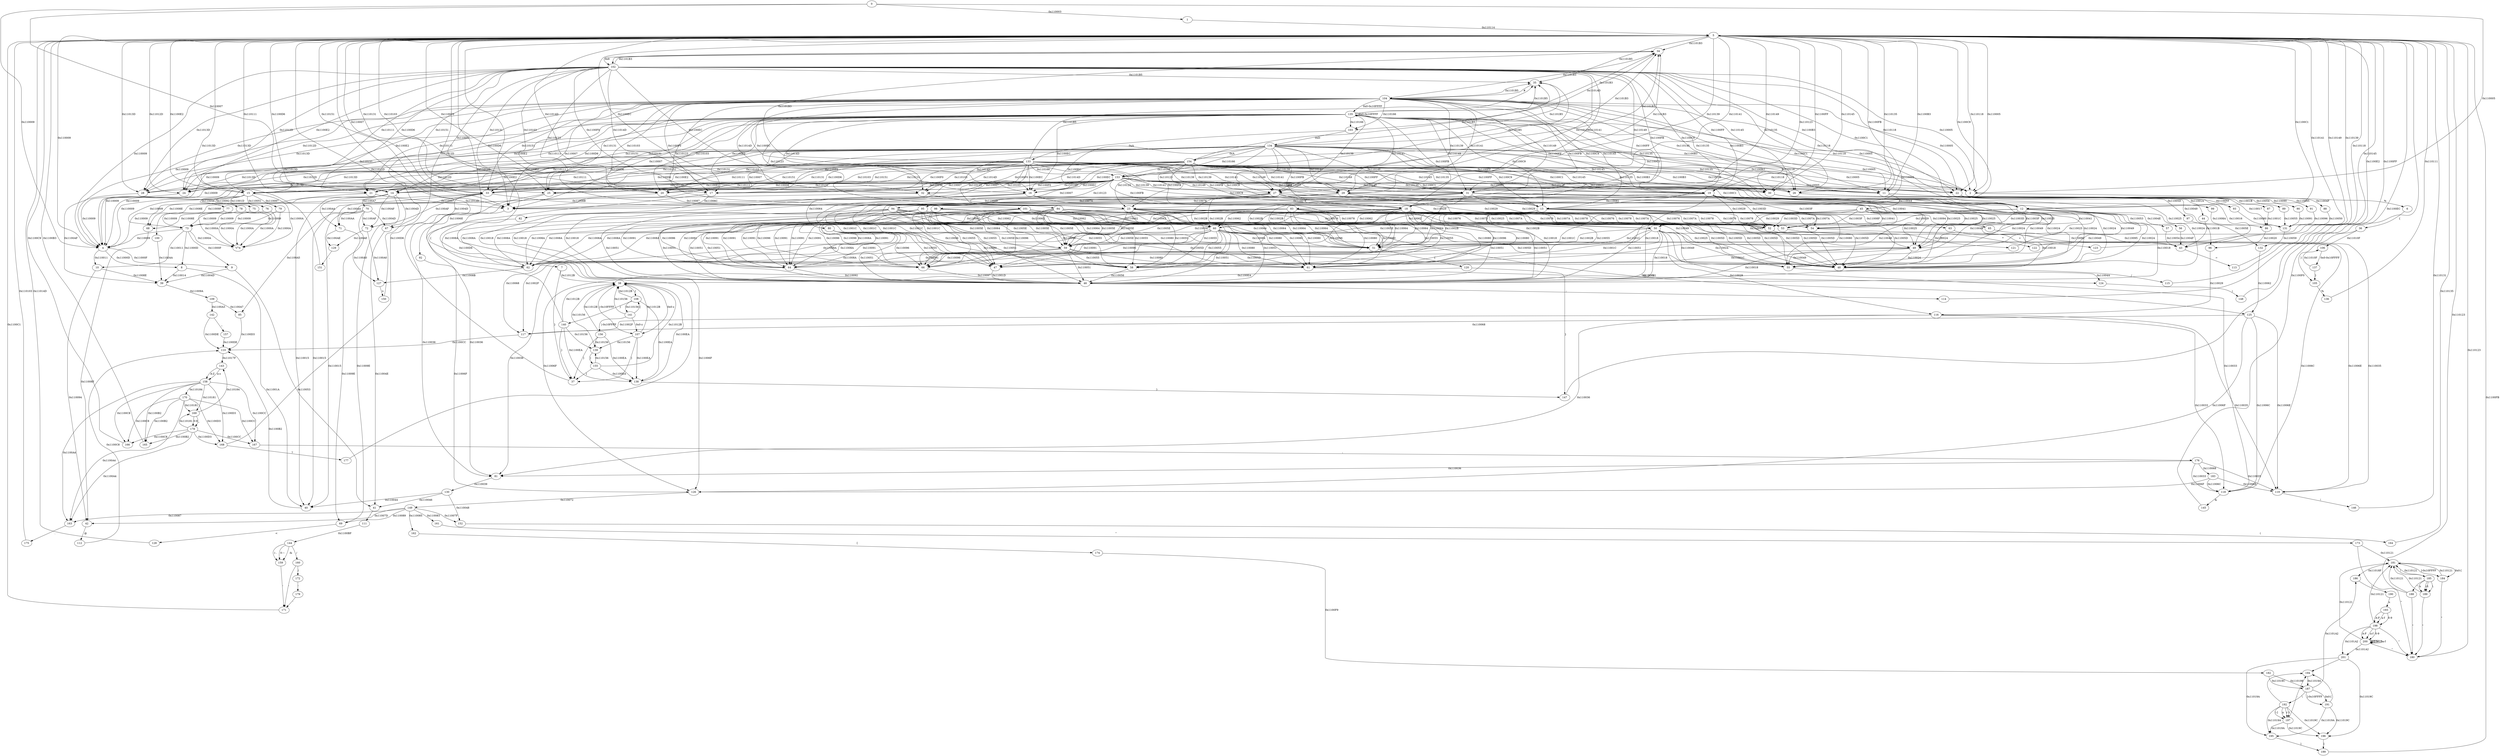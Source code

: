 digraph fa {
  state0 [label="0"];
  state0 -> state1 [label="0x110003"];
  state1 [label="1"];
  state1 -> state5 [label="0x110114"];
  state5 [label="5"];
  state5 -> state2 [label="0x110005"];
  state2 [label="2"];
  state2 -> state6 [label="%"];
  state6 [label="6"];
  state6 -> state36 [label="{"];
  state36 [label="36"];
  state36 -> state105 [label="}"];
  state105 [label="105"];
  state105 -> state136 [label="%"];
  state136 [label="136"];
  state136 -> state5 [label="0x110111"];
  state36 -> state106 [label="0x11010F"];
  state106 [label="106"];
  state106 -> state137 [label="0x0-0x10FFFF"];
  state137 [label="137"];
  state137 -> state105 [label="}"];
  state137 -> state106 [label="0x11010F"];
  state5 -> state3 [label="0x110007"];
  state3 [label="3"];
  state3 -> state7 [label="{"];
  state7 [label="7"];
  state7 -> state37 [label="}"];
  state37 [label="37"];
  state37 -> state5 [label="0x11012D"];
  state7 -> state38 [label="0x11012B"];
  state38 [label="38"];
  state38 -> state107 [label="0x0-z"];
  state107 [label="107"];
  state107 -> state37 [label="}"];
  state107 -> state138 [label="0x1100EA"];
  state138 [label="138"];
  state138 -> state147 [label="}"];
  state147 [label="147"];
  state147 -> state5 [label="0x1100EC"];
  state138 -> state38 [label="0x1100EA"];
  state107 -> state38 [label="0x11012B"];
  state107 -> state139 [label="0x110156"];
  state139 [label="139"];
  state139 -> state155 [label="}"];
  state155 [label="155"];
  state155 -> state37 [label="}"];
  state155 -> state138 [label="0x1100EA"];
  state155 -> state38 [label="0x11012B"];
  state155 -> state139 [label="0x110156"];
  state139 -> state38 [label="0x110156"];
  state38 -> state108 [label="{"];
  state108 [label="108"];
  state108 -> state140 [label="}"];
  state140 [label="140"];
  state140 -> state37 [label="}"];
  state140 -> state138 [label="0x1100EA"];
  state140 -> state38 [label="0x11012B"];
  state140 -> state5 [label="0x11012D"];
  state140 -> state139 [label="0x110156"];
  state108 -> state138 [label="0x1100EA"];
  state108 -> state38 [label="0x11012B"];
  state108 -> state141 [label="0x110156"];
  state141 [label="141"];
  state141 -> state107 [label="0x0-z"];
  state141 -> state108 [label="{"];
  state141 -> state156 [label="|-0x10FFFF"];
  state156 [label="156"];
  state156 -> state37 [label="}"];
  state156 -> state138 [label="0x1100EA"];
  state156 -> state38 [label="0x11012B"];
  state156 -> state139 [label="0x110156"];
  state141 -> state38 [label="0x110156"];
  state38 -> state107 [label="|-0x10FFFF"];
  state5 -> state4 [label="0x110009"];
  state4 [label="4"];
  state4 -> state8 [label="0x11000D"];
  state8 [label="8"];
  state8 -> state39 [label="0x110014"];
  state39 [label="39"];
  state39 -> state109 [label="0x11009A"];
  state109 [label="109"];
  state109 -> state142 [label="0x1100A3"];
  state142 [label="142"];
  state142 -> state157 [label="_"];
  state157 [label="157"];
  state157 -> state110 [label="0x1100DE"];
  state110 [label="110"];
  state110 -> state143 [label="0x11017F"];
  state143 [label="143"];
  state143 -> state158 [label="A-Z"];
  state158 [label="158"];
  state158 -> state163 [label="0x1100A4"];
  state163 [label="163"];
  state163 -> state175 [label="."];
  state175 [label="175"];
  state175 -> state5 [label="0x110103"];
  state158 -> state165 [label="0x1100B2"];
  state165 [label="165"];
  state165 -> state5 [label="0x1100B3"];
  state158 -> state166 [label="0x1100C8"];
  state166 [label="166"];
  state166 -> state5 [label="0x1100C9"];
  state158 -> state167 [label="0x1100CC"];
  state167 [label="167"];
  state167 -> state176 [label=":"];
  state176 [label="176"];
  state176 -> state118 [label="0x110033"];
  state118 [label="118"];
  state118 -> state145 [label="&"];
  state145 [label="145"];
  state145 -> state5 [label="0x1100F0"];
  state176 -> state119 [label="0x110035"];
  state119 [label="119"];
  state119 -> state146 [label="!"];
  state146 [label="146"];
  state146 -> state5 [label="0x110131"];
  state176 -> state81 [label="0x110036"];
  state81 [label="81"];
  state81 -> state130 [label="0x110039"];
  state130 [label="130"];
  state130 -> state40 [label="0x110044"];
  state40 [label="40"];
  state40 -> state110 [label="0x1100B2"];
  state130 -> state41 [label="0x110046"];
  state41 [label="41"];
  state41 -> state111 [label="'"];
  state111 [label="111"];
  state111 -> state144 [label="0x1100BF"];
  state144 [label="144"];
  state144 -> state159 [label=" -&"];
  state159 [label="159"];
  state159 -> state171 [label="'"];
  state171 [label="171"];
  state171 -> state5 [label="0x1100C1"];
  state144 -> state159 [label="(-."];
  state144 -> state160 [label="/"];
  state160 [label="160"];
  state160 -> state171 [label="'"];
  state160 -> state172 [label="/"];
  state172 [label="172"];
  state172 -> state179 [label="'"];
  state179 [label="179"];
  state179 -> state171 [label="'"];
  state144 -> state159 [label="0-~"];
  state130 -> state152 [label="0x110048"];
  state152 [label="152"];
  state152 -> state164 [label="("];
  state164 [label="164"];
  state164 -> state5 [label="0x110135"];
  state176 -> state183 [label="0x110068"];
  state183 [label="183"];
  state183 -> state118 [label="0x11006C"];
  state183 -> state119 [label="0x11006E"];
  state183 -> state126 [label="0x11006F"];
  state126 [label="126"];
  state126 -> state149 [label="0x110072"];
  state149 [label="149"];
  state149 -> state42 [label="0x11007D"];
  state42 [label="42"];
  state42 -> state112 [label="@"];
  state112 [label="112"];
  state112 -> state110 [label="0x1100C8"];
  state149 -> state152 [label="0x11007F"];
  state149 -> state161 [label="0x110083"];
  state161 [label="161"];
  state161 -> state173 [label="\""];
  state173 [label="173"];
  state173 -> state180 [label="\""];
  state180 [label="180"];
  state180 -> state5 [label="0x110123"];
  state173 -> state181 [label="0x110121"];
  state181 [label="181"];
  state181 -> state184 [label="0x0-["];
  state184 [label="184"];
  state184 -> state180 [label="\""];
  state184 -> state181 [label="0x110121"];
  state181 -> state185 [label="\\"];
  state185 [label="185"];
  state185 -> state188 [label="\""];
  state188 [label="188"];
  state188 -> state180 [label="\""];
  state188 -> state181 [label="0x110121"];
  state188 -> state5 [label="0x110123"];
  state185 -> state189 [label="\\"];
  state189 [label="189"];
  state189 -> state180 [label="\""];
  state189 -> state181 [label="0x110121"];
  state185 -> state189 [label="n"];
  state185 -> state189 [label="r"];
  state185 -> state189 [label="t"];
  state185 -> state181 [label="0x110121"];
  state181 -> state184 [label="]-0x10FFFF"];
  state181 -> state186 [label="0x11018F"];
  state186 [label="186"];
  state186 -> state190 [label="\\"];
  state190 [label="190"];
  state190 -> state193 [label="u"];
  state193 [label="193"];
  state193 -> state198 [label="0-9"];
  state198 [label="198"];
  state198 -> state180 [label="\""];
  state198 -> state200 [label="0-9"];
  state200 [label="200"];
  state200 -> state180 [label="\""];
  state200 -> state200 [label="0-9"];
  state200 -> state200 [label="A-F"];
  state200 -> state200 [label="a-f"];
  state200 -> state181 [label="0x110121"];
  state200 -> state201 [label="0x1101A2"];
  state201 [label="201"];
  state201 -> state194 [label="-"];
  state194 [label="194"];
  state194 -> state187 [label="0x11019A"];
  state187 [label="187"];
  state187 -> state191 [label="0x0-["];
  state191 [label="191"];
  state191 -> state194 [label="-"];
  state191 -> state195 [label="0x11019A"];
  state195 [label="195"];
  state195 -> state199 [label="]"];
  state199 [label="199"];
  state199 -> state5 [label="0x1100FB"];
  state191 -> state196 [label="0x11019C"];
  state196 [label="196"];
  state196 -> state199 [label="]"];
  state187 -> state192 [label="\\"];
  state192 [label="192"];
  state192 -> state194 [label="-"];
  state192 -> state197 [label="\\-]"];
  state197 [label="197"];
  state197 -> state194 [label="-"];
  state197 -> state195 [label="0x11019A"];
  state197 -> state196 [label="0x11019C"];
  state192 -> state197 [label="n"];
  state192 -> state197 [label="r"];
  state192 -> state197 [label="t"];
  state192 -> state195 [label="0x11019A"];
  state192 -> state196 [label="0x11019C"];
  state187 -> state191 [label="]-0x10FFFF"];
  state187 -> state186 [label="0x1101A2"];
  state201 -> state195 [label="0x11019A"];
  state201 -> state196 [label="0x11019C"];
  state198 -> state200 [label="A-F"];
  state198 -> state200 [label="a-f"];
  state198 -> state181 [label="0x110121"];
  state198 -> state201 [label="0x1101A2"];
  state193 -> state198 [label="A-F"];
  state193 -> state198 [label="a-f"];
  state149 -> state162 [label="0x110085"];
  state162 [label="162"];
  state162 -> state174 [label="["];
  state174 [label="174"];
  state174 -> state182 [label="0x1100F9"];
  state182 [label="182"];
  state182 -> state187 [label="0x110198"];
  state182 -> state187 [label="0x11019C"];
  state149 -> state163 [label="0x110087"];
  state149 -> state69 [label="0x110089"];
  state69 [label="69"];
  state69 -> state128 [label="<"];
  state128 [label="128"];
  state128 -> state5 [label="0x11014D"];
  state158 -> state168 [label="0x1100D3"];
  state168 [label="168"];
  state168 -> state177 [label="?"];
  state177 [label="177"];
  state177 -> state5 [label="0x1100D6"];
  state168 -> state5 [label="0x1100D6"];
  state158 -> state169 [label="0x110181"];
  state169 [label="169"];
  state169 -> state178 [label="0-9"];
  state178 [label="178"];
  state178 -> state163 [label="0x1100A4"];
  state178 -> state165 [label="0x1100B2"];
  state178 -> state166 [label="0x1100C8"];
  state178 -> state167 [label="0x1100CC"];
  state178 -> state168 [label="0x1100D3"];
  state178 -> state169 [label="0x110181"];
  state169 -> state178 [label="_"];
  state169 -> state143 [label="0x110184"];
  state158 -> state170 [label="0x110184"];
  state170 [label="170"];
  state170 -> state163 [label="0x1100A4"];
  state170 -> state165 [label="0x1100B2"];
  state170 -> state166 [label="0x1100C8"];
  state170 -> state167 [label="0x1100CC"];
  state170 -> state168 [label="0x1100D3"];
  state170 -> state169 [label="0x110181"];
  state143 -> state158 [label="a-z"];
  state142 -> state110 [label="0x1100DE"];
  state109 -> state85 [label="0x1100A7"];
  state85 [label="85"];
  state85 -> state110 [label="0x1100D3"];
  state8 -> state40 [label="0x11001A"];
  state4 -> state9 [label="0x11000F"];
  state9 [label="9"];
  state9 -> state39 [label="0x11004D"];
  state9 -> state41 [label="0x110053"];
  state4 -> state10 [label="0x110011"];
  state10 [label="10"];
  state10 -> state39 [label="0x11008E"];
  state10 -> state42 [label="0x110094"];
  state5 -> state11 [label="0x1100B3"];
  state11 [label="11"];
  state11 -> state43 [label="0x110016"];
  state43 [label="43"];
  state43 -> state113 [label="="];
  state113 [label="113"];
  state113 -> state5 [label="0x110118"];
  state11 -> state44 [label="0x11001A"];
  state44 [label="44"];
  state44 -> state43 [label="0x11001B"];
  state11 -> state45 [label="0x110044"];
  state45 [label="45"];
  state45 -> state46 [label="0x110018"];
  state46 [label="46"];
  state46 -> state114 [label=";"];
  state114 [label="114"];
  state114 -> state5 [label="0x1100E2"];
  state45 -> state47 [label="0x11001C"];
  state47 [label="47"];
  state47 -> state46 [label="0x11001D"];
  state45 -> state48 [label="0x110024"];
  state48 [label="48"];
  state48 -> state115 [label="/"];
  state115 [label="115"];
  state115 -> state5 [label="0x110145"];
  state45 -> state49 [label="0x110025"];
  state49 [label="49"];
  state49 -> state46 [label="0x110018"];
  state49 -> state47 [label="0x11001C"];
  state49 -> state48 [label="0x110024"];
  state49 -> state55 [label="0x110049"];
  state55 [label="55"];
  state55 -> state124 [label="0x11004A"];
  state124 [label="124"];
  state124 -> state148 [label=")"];
  state148 [label="148"];
  state148 -> state5 [label="0x1100FF"];
  state45 -> state50 [label="0x110029"];
  state50 [label="50"];
  state50 -> state46 [label="0x110018"];
  state50 -> state47 [label="0x11001C"];
  state50 -> state48 [label="0x110024"];
  state50 -> state49 [label="0x110025"];
  state50 -> state116 [label="0x110029"];
  state116 [label="116"];
  state116 -> state117 [label="0x11002F"];
  state117 [label="117"];
  state117 -> state110 [label="0x1100CC"];
  state116 -> state118 [label="0x110033"];
  state116 -> state119 [label="0x110035"];
  state116 -> state81 [label="0x110036"];
  state50 -> state51 [label="0x11002B"];
  state51 [label="51"];
  state51 -> state120 [label="{"];
  state120 [label="120"];
  state120 -> state147 [label="}"];
  state120 -> state38 [label="0x1100EA"];
  state50 -> state117 [label="0x11002F"];
  state50 -> state118 [label="0x110033"];
  state50 -> state119 [label="0x110035"];
  state50 -> state81 [label="0x110036"];
  state50 -> state55 [label="0x110049"];
  state45 -> state51 [label="0x11002B"];
  state45 -> state52 [label="0x11003D"];
  state52 [label="52"];
  state52 -> state121 [label="?"];
  state121 [label="121"];
  state121 -> state5 [label="0x110141"];
  state45 -> state53 [label="0x11003F"];
  state53 [label="53"];
  state53 -> state122 [label="*"];
  state122 [label="122"];
  state122 -> state5 [label="0x110149"];
  state45 -> state54 [label="0x110041"];
  state54 [label="54"];
  state54 -> state123 [label="+"];
  state123 [label="123"];
  state123 -> state5 [label="0x110139"];
  state45 -> state55 [label="0x110049"];
  state5 -> state12 [label="0x1100C1"];
  state12 [label="12"];
  state12 -> state46 [label="0x110018"];
  state12 -> state47 [label="0x11001C"];
  state12 -> state48 [label="0x110024"];
  state12 -> state49 [label="0x110025"];
  state12 -> state50 [label="0x110029"];
  state12 -> state51 [label="0x11002B"];
  state12 -> state52 [label="0x11003D"];
  state12 -> state53 [label="0x11003F"];
  state12 -> state54 [label="0x110041"];
  state12 -> state55 [label="0x110049"];
  state12 -> state56 [label="0x11004E"];
  state56 [label="56"];
  state56 -> state43 [label="0x11004F"];
  state12 -> state57 [label="0x110053"];
  state57 [label="57"];
  state57 -> state43 [label="0x110054"];
  state5 -> state13 [label="0x1100C9"];
  state13 [label="13"];
  state13 -> state46 [label="0x110051"];
  state13 -> state58 [label="0x110055"];
  state58 [label="58"];
  state58 -> state46 [label="0x110056"];
  state13 -> state48 [label="0x11005D"];
  state13 -> state59 [label="0x11005E"];
  state59 [label="59"];
  state59 -> state46 [label="0x110051"];
  state59 -> state58 [label="0x110055"];
  state59 -> state48 [label="0x11005D"];
  state59 -> state61 [label="0x110080"];
  state61 [label="61"];
  state61 -> state124 [label="0x110081"];
  state59 -> state62 [label="0x11008A"];
  state62 [label="62"];
  state62 -> state127 [label="0x11008B"];
  state127 [label="127"];
  state127 -> state150 [label=">"];
  state150 [label="150"];
  state150 -> state5 [label="0x110151"];
  state59 -> state64 [label="0x110091"];
  state64 [label="64"];
  state64 -> state46 [label="0x110092"];
  state59 -> state66 [label="0x110096"];
  state66 [label="66"];
  state66 -> state46 [label="0x110097"];
  state13 -> state60 [label="0x110062"];
  state60 [label="60"];
  state60 -> state46 [label="0x110051"];
  state60 -> state58 [label="0x110055"];
  state60 -> state48 [label="0x11005D"];
  state60 -> state59 [label="0x11005E"];
  state60 -> state125 [label="0x110062"];
  state125 [label="125"];
  state125 -> state117 [label="0x110068"];
  state125 -> state118 [label="0x11006C"];
  state125 -> state119 [label="0x11006E"];
  state125 -> state126 [label="0x11006F"];
  state60 -> state51 [label="0x110064"];
  state60 -> state117 [label="0x110068"];
  state60 -> state118 [label="0x11006C"];
  state60 -> state119 [label="0x11006E"];
  state60 -> state126 [label="0x11006F"];
  state60 -> state61 [label="0x110080"];
  state60 -> state62 [label="0x11008A"];
  state60 -> state64 [label="0x110091"];
  state60 -> state66 [label="0x110096"];
  state13 -> state51 [label="0x110064"];
  state13 -> state52 [label="0x110076"];
  state13 -> state53 [label="0x110078"];
  state13 -> state54 [label="0x11007A"];
  state13 -> state61 [label="0x110080"];
  state13 -> state62 [label="0x11008A"];
  state13 -> state63 [label="0x11008F"];
  state63 [label="63"];
  state63 -> state43 [label="0x110090"];
  state13 -> state64 [label="0x110091"];
  state13 -> state65 [label="0x110094"];
  state65 [label="65"];
  state65 -> state43 [label="0x110095"];
  state13 -> state66 [label="0x110096"];
  state5 -> state14 [label="0x1100D6"];
  state14 [label="14"];
  state14 -> state40 [label="0x110015"];
  state14 -> state67 [label="0x11004D"];
  state67 [label="67"];
  state67 -> state41 [label="0x11004E"];
  state14 -> state68 [label="0x11008E"];
  state68 [label="68"];
  state68 -> state42 [label="0x11008F"];
  state14 -> state69 [label="0x11009E"];
  state14 -> state70 [label="0x1100A7"];
  state70 [label="70"];
  state70 -> state40 [label="0x110015"];
  state70 -> state67 [label="0x11004D"];
  state70 -> state68 [label="0x11008E"];
  state70 -> state69 [label="0x11009E"];
  state70 -> state71 [label="0x1100AA"];
  state71 [label="71"];
  state71 -> state127 [label="0x1100A0"];
  state71 -> state129 [label="0x1100AE"];
  state129 [label="129"];
  state129 -> state151 [label=","];
  state151 [label="151"];
  state151 -> state5 [label="0x11013D"];
  state70 -> state72 [label="0x1100AF"];
  state72 [label="72"];
  state72 -> state127 [label="0x1100A0"];
  state72 -> state129 [label="0x1100AE"];
  state14 -> state71 [label="0x1100AA"];
  state14 -> state72 [label="0x1100AF"];
  state5 -> state15 [label="0x1100E2"];
  state15 [label="15"];
  state15 -> state73 [label="0x110009"];
  state73 [label="73"];
  state73 -> state4 [label="0x110009"];
  state73 -> state74 [label="0x11000A"];
  state74 [label="V74"];
  state73 -> state8 [label="0x11000D"];
  state73 -> state9 [label="0x11000F"];
  state73 -> state10 [label="0x110011"];
  state15 -> state74 [label="0x11000A"];
  state15 -> state75 [label="0x11001D"];
  state75 [label="75"];
  state75 -> state73 [label="0x110009"];
  state75 -> state74 [label="0x11000A"];
  state15 -> state76 [label="0x110051"];
  state76 [label="76"];
  state76 -> state73 [label="0x110009"];
  state76 -> state74 [label="0x11000A"];
  state15 -> state77 [label="0x110056"];
  state77 [label="77"];
  state77 -> state73 [label="0x110009"];
  state77 -> state74 [label="0x11000A"];
  state15 -> state78 [label="0x110092"];
  state78 [label="78"];
  state78 -> state73 [label="0x110009"];
  state78 -> state74 [label="0x11000A"];
  state15 -> state79 [label="0x110097"];
  state79 [label="79"];
  state79 -> state73 [label="0x110009"];
  state79 -> state74 [label="0x11000A"];
  state5 -> state16 [label="0x1100EC"];
  state16 [label="16"];
  state16 -> state46 [label="0x110018"];
  state16 -> state47 [label="0x11001C"];
  state16 -> state48 [label="0x110024"];
  state16 -> state49 [label="0x110025"];
  state16 -> state55 [label="0x110049"];
  state16 -> state80 [label="0x110064"];
  state80 [label="80"];
  state80 -> state46 [label="0x110051"];
  state80 -> state58 [label="0x110055"];
  state80 -> state48 [label="0x11005D"];
  state80 -> state59 [label="0x11005E"];
  state80 -> state61 [label="0x110080"];
  state80 -> state62 [label="0x11008A"];
  state80 -> state64 [label="0x110091"];
  state80 -> state66 [label="0x110096"];
  state5 -> state17 [label="0x1100F0"];
  state17 [label="17"];
  state17 -> state81 [label="0x110036"];
  state17 -> state82 [label="0x11006C"];
  state82 [label="82"];
  state82 -> state126 [label="0x11006F"];
  state5 -> state18 [label="0x1100FB"];
  state18 [label="18"];
  state18 -> state46 [label="0x110051"];
  state18 -> state58 [label="0x110055"];
  state18 -> state48 [label="0x11005D"];
  state18 -> state59 [label="0x11005E"];
  state18 -> state60 [label="0x110062"];
  state18 -> state51 [label="0x110064"];
  state18 -> state52 [label="0x110076"];
  state18 -> state53 [label="0x110078"];
  state18 -> state54 [label="0x11007A"];
  state18 -> state61 [label="0x110080"];
  state18 -> state62 [label="0x11008A"];
  state18 -> state64 [label="0x110091"];
  state18 -> state66 [label="0x110096"];
  state5 -> state19 [label="0x1100FF"];
  state19 [label="19"];
  state19 -> state46 [label="0x110018"];
  state19 -> state47 [label="0x11001C"];
  state19 -> state48 [label="0x110024"];
  state19 -> state49 [label="0x110025"];
  state19 -> state50 [label="0x110029"];
  state19 -> state51 [label="0x11002B"];
  state19 -> state52 [label="0x11003D"];
  state19 -> state53 [label="0x11003F"];
  state19 -> state54 [label="0x110041"];
  state19 -> state55 [label="0x110049"];
  state19 -> state83 [label="0x110081"];
  state83 [label="83"];
  state83 -> state46 [label="0x110051"];
  state83 -> state58 [label="0x110055"];
  state83 -> state48 [label="0x11005D"];
  state83 -> state59 [label="0x11005E"];
  state83 -> state60 [label="0x110062"];
  state83 -> state51 [label="0x110064"];
  state83 -> state52 [label="0x110076"];
  state83 -> state53 [label="0x110078"];
  state83 -> state54 [label="0x11007A"];
  state83 -> state61 [label="0x110080"];
  state83 -> state62 [label="0x11008A"];
  state83 -> state64 [label="0x110091"];
  state83 -> state66 [label="0x110096"];
  state5 -> state20 [label="0x110103"];
  state20 [label="20"];
  state20 -> state84 [label="0x110087"];
  state84 [label="84"];
  state84 -> state46 [label="0x110051"];
  state84 -> state58 [label="0x110055"];
  state84 -> state48 [label="0x11005D"];
  state84 -> state59 [label="0x11005E"];
  state84 -> state60 [label="0x110062"];
  state84 -> state51 [label="0x110064"];
  state84 -> state52 [label="0x110076"];
  state84 -> state53 [label="0x110078"];
  state84 -> state54 [label="0x11007A"];
  state84 -> state61 [label="0x110080"];
  state84 -> state62 [label="0x11008A"];
  state84 -> state64 [label="0x110091"];
  state84 -> state66 [label="0x110096"];
  state20 -> state85 [label="0x1100A5"];
  state5 -> state21 [label="0x110111"];
  state21 [label="21"];
  state21 -> state3 [label="0x110007"];
  state21 -> state4 [label="0x110009"];
  state5 -> state22 [label="0x110118"];
  state22 [label="22"];
  state22 -> state86 [label="0x110017"];
  state86 [label="86"];
  state86 -> state96 [label="0x110020"];
  state96 [label="96"];
  state96 -> state116 [label="0x110029"];
  state22 -> state87 [label="0x11001B"];
  state87 [label="87"];
  state87 -> state86 [label="0x11001C"];
  state22 -> state88 [label="0x11004F"];
  state88 [label="88"];
  state88 -> state131 [label="0x110050"];
  state131 [label="131"];
  state131 -> state132 [label="0x110059"];
  state132 [label="132"];
  state132 -> state125 [label="0x110062"];
  state22 -> state89 [label="0x110054"];
  state89 [label="89"];
  state89 -> state131 [label="0x110055"];
  state22 -> state90 [label="0x110090"];
  state90 [label="90"];
  state90 -> state131 [label="0x110091"];
  state22 -> state91 [label="0x110095"];
  state91 [label="91"];
  state91 -> state131 [label="0x110096"];
  state5 -> state23 [label="0x110123"];
  state23 [label="23"];
  state23 -> state46 [label="0x110051"];
  state23 -> state58 [label="0x110055"];
  state23 -> state48 [label="0x11005D"];
  state23 -> state59 [label="0x11005E"];
  state23 -> state60 [label="0x110062"];
  state23 -> state51 [label="0x110064"];
  state23 -> state52 [label="0x110076"];
  state23 -> state53 [label="0x110078"];
  state23 -> state54 [label="0x11007A"];
  state23 -> state61 [label="0x110080"];
  state23 -> state62 [label="0x11008A"];
  state23 -> state64 [label="0x110091"];
  state23 -> state66 [label="0x110096"];
  state5 -> state24 [label="0x11012D"];
  state24 [label="24"];
  state24 -> state4 [label="0x110009"];
  state5 -> state25 [label="0x110131"];
  state25 [label="25"];
  state25 -> state81 [label="0x110036"];
  state25 -> state92 [label="0x11006E"];
  state92 [label="92"];
  state92 -> state126 [label="0x11006F"];
  state5 -> state26 [label="0x110135"];
  state26 [label="26"];
  state26 -> state86 [label="0x110049"];
  state26 -> state93 [label="0x11007F"];
  state93 [label="93"];
  state93 -> state131 [label="0x110080"];
  state5 -> state27 [label="0x110139"];
  state27 [label="27"];
  state27 -> state46 [label="0x110018"];
  state27 -> state47 [label="0x11001C"];
  state27 -> state48 [label="0x110024"];
  state27 -> state49 [label="0x110025"];
  state27 -> state50 [label="0x110029"];
  state27 -> state51 [label="0x11002B"];
  state27 -> state55 [label="0x110049"];
  state27 -> state94 [label="0x11007A"];
  state94 [label="94"];
  state94 -> state46 [label="0x110051"];
  state94 -> state58 [label="0x110055"];
  state94 -> state48 [label="0x11005D"];
  state94 -> state59 [label="0x11005E"];
  state94 -> state60 [label="0x110062"];
  state94 -> state51 [label="0x110064"];
  state94 -> state61 [label="0x110080"];
  state94 -> state62 [label="0x11008A"];
  state94 -> state64 [label="0x110091"];
  state94 -> state66 [label="0x110096"];
  state5 -> state28 [label="0x11013D"];
  state28 [label="28"];
  state28 -> state39 [label="0x1100AF"];
  state5 -> state29 [label="0x110141"];
  state29 [label="29"];
  state29 -> state46 [label="0x110018"];
  state29 -> state47 [label="0x11001C"];
  state29 -> state48 [label="0x110024"];
  state29 -> state49 [label="0x110025"];
  state29 -> state50 [label="0x110029"];
  state29 -> state51 [label="0x11002B"];
  state29 -> state55 [label="0x110049"];
  state29 -> state95 [label="0x110076"];
  state95 [label="95"];
  state95 -> state46 [label="0x110051"];
  state95 -> state58 [label="0x110055"];
  state95 -> state48 [label="0x11005D"];
  state95 -> state59 [label="0x11005E"];
  state95 -> state60 [label="0x110062"];
  state95 -> state51 [label="0x110064"];
  state95 -> state61 [label="0x110080"];
  state95 -> state62 [label="0x11008A"];
  state95 -> state64 [label="0x110091"];
  state95 -> state66 [label="0x110096"];
  state5 -> state30 [label="0x110145"];
  state30 [label="30"];
  state30 -> state96 [label="0x110025"];
  state30 -> state97 [label="0x11005D"];
  state97 [label="97"];
  state97 -> state132 [label="0x11005E"];
  state5 -> state31 [label="0x110149"];
  state31 [label="31"];
  state31 -> state46 [label="0x110018"];
  state31 -> state47 [label="0x11001C"];
  state31 -> state48 [label="0x110024"];
  state31 -> state49 [label="0x110025"];
  state31 -> state50 [label="0x110029"];
  state31 -> state51 [label="0x11002B"];
  state31 -> state55 [label="0x110049"];
  state31 -> state98 [label="0x110078"];
  state98 [label="98"];
  state98 -> state46 [label="0x110051"];
  state98 -> state58 [label="0x110055"];
  state98 -> state48 [label="0x11005D"];
  state98 -> state59 [label="0x11005E"];
  state98 -> state60 [label="0x110062"];
  state98 -> state51 [label="0x110064"];
  state98 -> state61 [label="0x110080"];
  state98 -> state62 [label="0x11008A"];
  state98 -> state64 [label="0x110091"];
  state98 -> state66 [label="0x110096"];
  state5 -> state32 [label="0x11014D"];
  state32 [label="32"];
  state32 -> state99 [label="0x110089"];
  state99 [label="99"];
  state99 -> state131 [label="0x11008A"];
  state32 -> state100 [label="0x11009F"];
  state100 [label="100"];
  state100 -> state39 [label="0x1100AA"];
  state5 -> state33 [label="0x110151"];
  state33 [label="33"];
  state33 -> state40 [label="0x110015"];
  state33 -> state67 [label="0x11004D"];
  state33 -> state101 [label="0x11008B"];
  state101 [label="101"];
  state101 -> state46 [label="0x110051"];
  state101 -> state58 [label="0x110055"];
  state101 -> state48 [label="0x11005D"];
  state101 -> state59 [label="0x11005E"];
  state101 -> state60 [label="0x110062"];
  state101 -> state51 [label="0x110064"];
  state101 -> state52 [label="0x110076"];
  state101 -> state53 [label="0x110078"];
  state101 -> state54 [label="0x11007A"];
  state101 -> state61 [label="0x110080"];
  state101 -> state62 [label="0x11008A"];
  state101 -> state64 [label="0x110091"];
  state101 -> state66 [label="0x110096"];
  state33 -> state68 [label="0x11008E"];
  state33 -> state71 [label="0x1100AA"];
  state33 -> state72 [label="0x1100AF"];
  state5 -> state34 [label="0x1101B3"];
  state34 [label="34"];
  state34 -> state102 [label="0x9"];
  state102 [label="102"];
  state102 -> state2 [label="0x110005"];
  state102 -> state3 [label="0x110007"];
  state102 -> state4 [label="0x110009"];
  state102 -> state11 [label="0x1100B3"];
  state102 -> state12 [label="0x1100C1"];
  state102 -> state13 [label="0x1100C9"];
  state102 -> state14 [label="0x1100D6"];
  state102 -> state15 [label="0x1100E2"];
  state102 -> state16 [label="0x1100EC"];
  state102 -> state17 [label="0x1100F0"];
  state102 -> state18 [label="0x1100FB"];
  state102 -> state19 [label="0x1100FF"];
  state102 -> state20 [label="0x110103"];
  state102 -> state21 [label="0x110111"];
  state102 -> state22 [label="0x110118"];
  state102 -> state23 [label="0x110123"];
  state102 -> state24 [label="0x11012D"];
  state102 -> state25 [label="0x110131"];
  state102 -> state26 [label="0x110135"];
  state102 -> state27 [label="0x110139"];
  state102 -> state28 [label="0x11013D"];
  state102 -> state29 [label="0x110141"];
  state102 -> state30 [label="0x110145"];
  state102 -> state31 [label="0x110149"];
  state102 -> state32 [label="0x11014D"];
  state102 -> state33 [label="0x110151"];
  state102 -> state34 [label="0x1101B3"];
  state102 -> state35 [label="0x1101B5"];
  state35 [label="35"];
  state35 -> state104 [label="#"];
  state104 [label="104"];
  state104 -> state135 [label="0x0-0x10FFFF"];
  state135 [label="135"];
  state135 -> state135 [label="0x0-0x10FFFF"];
  state135 -> state2 [label="0x110005"];
  state135 -> state3 [label="0x110007"];
  state135 -> state4 [label="0x110009"];
  state135 -> state11 [label="0x1100B3"];
  state135 -> state12 [label="0x1100C1"];
  state135 -> state13 [label="0x1100C9"];
  state135 -> state14 [label="0x1100D6"];
  state135 -> state15 [label="0x1100E2"];
  state135 -> state16 [label="0x1100EC"];
  state135 -> state17 [label="0x1100F0"];
  state135 -> state18 [label="0x1100FB"];
  state135 -> state19 [label="0x1100FF"];
  state135 -> state20 [label="0x110103"];
  state135 -> state21 [label="0x110111"];
  state135 -> state22 [label="0x110118"];
  state135 -> state23 [label="0x110123"];
  state135 -> state24 [label="0x11012D"];
  state135 -> state25 [label="0x110131"];
  state135 -> state26 [label="0x110135"];
  state135 -> state27 [label="0x110139"];
  state135 -> state28 [label="0x11013D"];
  state135 -> state29 [label="0x110141"];
  state135 -> state30 [label="0x110145"];
  state135 -> state31 [label="0x110149"];
  state135 -> state32 [label="0x11014D"];
  state135 -> state33 [label="0x110151"];
  state135 -> state103 [label="0x110166"];
  state103 [label="103"];
  state103 -> state133 [label="0xA"];
  state133 [label="133"];
  state133 -> state2 [label="0x110005"];
  state133 -> state3 [label="0x110007"];
  state133 -> state4 [label="0x110009"];
  state133 -> state11 [label="0x1100B3"];
  state133 -> state12 [label="0x1100C1"];
  state133 -> state13 [label="0x1100C9"];
  state133 -> state14 [label="0x1100D6"];
  state133 -> state15 [label="0x1100E2"];
  state133 -> state16 [label="0x1100EC"];
  state133 -> state17 [label="0x1100F0"];
  state133 -> state18 [label="0x1100FB"];
  state133 -> state19 [label="0x1100FF"];
  state133 -> state20 [label="0x110103"];
  state133 -> state21 [label="0x110111"];
  state133 -> state22 [label="0x110118"];
  state133 -> state23 [label="0x110123"];
  state133 -> state24 [label="0x11012D"];
  state133 -> state25 [label="0x110131"];
  state133 -> state26 [label="0x110135"];
  state133 -> state27 [label="0x110139"];
  state133 -> state28 [label="0x11013D"];
  state133 -> state29 [label="0x110141"];
  state133 -> state30 [label="0x110145"];
  state133 -> state31 [label="0x110149"];
  state133 -> state32 [label="0x11014D"];
  state133 -> state33 [label="0x110151"];
  state133 -> state153 [label="0x110166"];
  state153 [label="153"];
  state153 -> state2 [label="0x110005"];
  state153 -> state3 [label="0x110007"];
  state153 -> state4 [label="0x110009"];
  state153 -> state11 [label="0x1100B3"];
  state153 -> state12 [label="0x1100C1"];
  state153 -> state13 [label="0x1100C9"];
  state153 -> state14 [label="0x1100D6"];
  state153 -> state15 [label="0x1100E2"];
  state153 -> state16 [label="0x1100EC"];
  state153 -> state17 [label="0x1100F0"];
  state153 -> state18 [label="0x1100FB"];
  state153 -> state19 [label="0x1100FF"];
  state153 -> state20 [label="0x110103"];
  state153 -> state21 [label="0x110111"];
  state153 -> state22 [label="0x110118"];
  state153 -> state23 [label="0x110123"];
  state153 -> state24 [label="0x11012D"];
  state153 -> state25 [label="0x110131"];
  state153 -> state26 [label="0x110135"];
  state153 -> state27 [label="0x110139"];
  state153 -> state28 [label="0x11013D"];
  state153 -> state29 [label="0x110141"];
  state153 -> state30 [label="0x110145"];
  state153 -> state31 [label="0x110149"];
  state153 -> state32 [label="0x11014D"];
  state153 -> state33 [label="0x110151"];
  state153 -> state34 [label="0x1101B3"];
  state153 -> state35 [label="0x1101B5"];
  state133 -> state34 [label="0x1101B3"];
  state133 -> state35 [label="0x1101B5"];
  state103 -> state134 [label="0xD"];
  state134 [label="134"];
  state134 -> state154 [label="0xA"];
  state154 [label="154"];
  state154 -> state2 [label="0x110005"];
  state154 -> state3 [label="0x110007"];
  state154 -> state4 [label="0x110009"];
  state154 -> state11 [label="0x1100B3"];
  state154 -> state12 [label="0x1100C1"];
  state154 -> state13 [label="0x1100C9"];
  state154 -> state14 [label="0x1100D6"];
  state154 -> state15 [label="0x1100E2"];
  state154 -> state16 [label="0x1100EC"];
  state154 -> state17 [label="0x1100F0"];
  state154 -> state18 [label="0x1100FB"];
  state154 -> state19 [label="0x1100FF"];
  state154 -> state20 [label="0x110103"];
  state154 -> state21 [label="0x110111"];
  state154 -> state22 [label="0x110118"];
  state154 -> state23 [label="0x110123"];
  state154 -> state24 [label="0x11012D"];
  state154 -> state25 [label="0x110131"];
  state154 -> state26 [label="0x110135"];
  state154 -> state27 [label="0x110139"];
  state154 -> state28 [label="0x11013D"];
  state154 -> state29 [label="0x110141"];
  state154 -> state30 [label="0x110145"];
  state154 -> state31 [label="0x110149"];
  state154 -> state32 [label="0x11014D"];
  state154 -> state33 [label="0x110151"];
  state154 -> state153 [label="0x110166"];
  state154 -> state34 [label="0x1101B3"];
  state154 -> state35 [label="0x1101B5"];
  state134 -> state2 [label="0x110005"];
  state134 -> state3 [label="0x110007"];
  state134 -> state4 [label="0x110009"];
  state134 -> state11 [label="0x1100B3"];
  state134 -> state12 [label="0x1100C1"];
  state134 -> state13 [label="0x1100C9"];
  state134 -> state14 [label="0x1100D6"];
  state134 -> state15 [label="0x1100E2"];
  state134 -> state16 [label="0x1100EC"];
  state134 -> state17 [label="0x1100F0"];
  state134 -> state18 [label="0x1100FB"];
  state134 -> state19 [label="0x1100FF"];
  state134 -> state20 [label="0x110103"];
  state134 -> state21 [label="0x110111"];
  state134 -> state22 [label="0x110118"];
  state134 -> state23 [label="0x110123"];
  state134 -> state24 [label="0x11012D"];
  state134 -> state25 [label="0x110131"];
  state134 -> state26 [label="0x110135"];
  state134 -> state27 [label="0x110139"];
  state134 -> state28 [label="0x11013D"];
  state134 -> state29 [label="0x110141"];
  state134 -> state30 [label="0x110145"];
  state134 -> state31 [label="0x110149"];
  state134 -> state32 [label="0x11014D"];
  state134 -> state33 [label="0x110151"];
  state134 -> state153 [label="0x110166"];
  state134 -> state34 [label="0x1101B3"];
  state134 -> state35 [label="0x1101B5"];
  state135 -> state34 [label="0x1101B3"];
  state135 -> state35 [label="0x1101B5"];
  state104 -> state2 [label="0x110005"];
  state104 -> state3 [label="0x110007"];
  state104 -> state4 [label="0x110009"];
  state104 -> state11 [label="0x1100B3"];
  state104 -> state12 [label="0x1100C1"];
  state104 -> state13 [label="0x1100C9"];
  state104 -> state14 [label="0x1100D6"];
  state104 -> state15 [label="0x1100E2"];
  state104 -> state16 [label="0x1100EC"];
  state104 -> state17 [label="0x1100F0"];
  state104 -> state18 [label="0x1100FB"];
  state104 -> state19 [label="0x1100FF"];
  state104 -> state20 [label="0x110103"];
  state104 -> state21 [label="0x110111"];
  state104 -> state22 [label="0x110118"];
  state104 -> state23 [label="0x110123"];
  state104 -> state24 [label="0x11012D"];
  state104 -> state25 [label="0x110131"];
  state104 -> state26 [label="0x110135"];
  state104 -> state27 [label="0x110139"];
  state104 -> state28 [label="0x11013D"];
  state104 -> state29 [label="0x110141"];
  state104 -> state30 [label="0x110145"];
  state104 -> state31 [label="0x110149"];
  state104 -> state32 [label="0x11014D"];
  state104 -> state33 [label="0x110151"];
  state104 -> state103 [label="0x110166"];
  state104 -> state34 [label="0x1101B3"];
  state104 -> state35 [label="0x1101B5"];
  state34 -> state102 [label=" "];
  state34 -> state103 [label="0x1101AD"];
  state5 -> state35 [label="0x1101B5"];
  state0 -> state2 [label="0x110005"];
  state0 -> state3 [label="0x110007"];
  state0 -> state4 [label="0x110009"];
}
